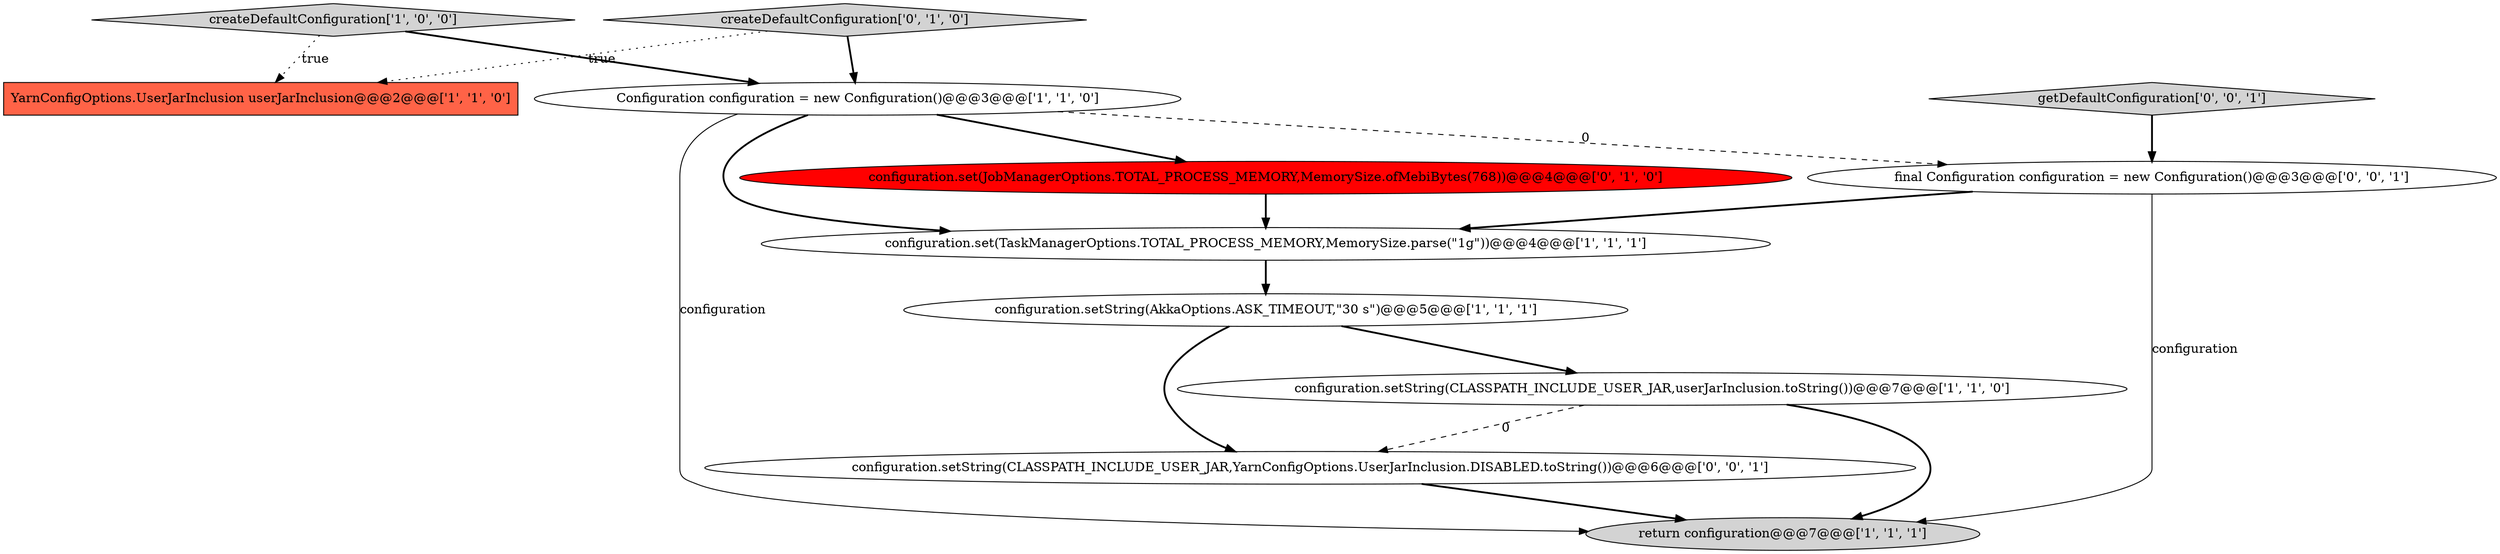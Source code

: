 digraph {
7 [style = filled, label = "configuration.set(JobManagerOptions.TOTAL_PROCESS_MEMORY,MemorySize.ofMebiBytes(768))@@@4@@@['0', '1', '0']", fillcolor = red, shape = ellipse image = "AAA1AAABBB2BBB"];
3 [style = filled, label = "configuration.setString(CLASSPATH_INCLUDE_USER_JAR,userJarInclusion.toString())@@@7@@@['1', '1', '0']", fillcolor = white, shape = ellipse image = "AAA0AAABBB1BBB"];
11 [style = filled, label = "configuration.setString(CLASSPATH_INCLUDE_USER_JAR,YarnConfigOptions.UserJarInclusion.DISABLED.toString())@@@6@@@['0', '0', '1']", fillcolor = white, shape = ellipse image = "AAA0AAABBB3BBB"];
9 [style = filled, label = "getDefaultConfiguration['0', '0', '1']", fillcolor = lightgray, shape = diamond image = "AAA0AAABBB3BBB"];
2 [style = filled, label = "configuration.setString(AkkaOptions.ASK_TIMEOUT,\"30 s\")@@@5@@@['1', '1', '1']", fillcolor = white, shape = ellipse image = "AAA0AAABBB1BBB"];
0 [style = filled, label = "createDefaultConfiguration['1', '0', '0']", fillcolor = lightgray, shape = diamond image = "AAA0AAABBB1BBB"];
5 [style = filled, label = "Configuration configuration = new Configuration()@@@3@@@['1', '1', '0']", fillcolor = white, shape = ellipse image = "AAA0AAABBB1BBB"];
4 [style = filled, label = "YarnConfigOptions.UserJarInclusion userJarInclusion@@@2@@@['1', '1', '0']", fillcolor = tomato, shape = box image = "AAA0AAABBB1BBB"];
6 [style = filled, label = "configuration.set(TaskManagerOptions.TOTAL_PROCESS_MEMORY,MemorySize.parse(\"1g\"))@@@4@@@['1', '1', '1']", fillcolor = white, shape = ellipse image = "AAA0AAABBB1BBB"];
8 [style = filled, label = "createDefaultConfiguration['0', '1', '0']", fillcolor = lightgray, shape = diamond image = "AAA0AAABBB2BBB"];
10 [style = filled, label = "final Configuration configuration = new Configuration()@@@3@@@['0', '0', '1']", fillcolor = white, shape = ellipse image = "AAA0AAABBB3BBB"];
1 [style = filled, label = "return configuration@@@7@@@['1', '1', '1']", fillcolor = lightgray, shape = ellipse image = "AAA0AAABBB1BBB"];
5->7 [style = bold, label=""];
7->6 [style = bold, label=""];
5->6 [style = bold, label=""];
8->5 [style = bold, label=""];
3->1 [style = bold, label=""];
9->10 [style = bold, label=""];
5->1 [style = solid, label="configuration"];
5->10 [style = dashed, label="0"];
11->1 [style = bold, label=""];
3->11 [style = dashed, label="0"];
10->6 [style = bold, label=""];
2->11 [style = bold, label=""];
10->1 [style = solid, label="configuration"];
0->4 [style = dotted, label="true"];
8->4 [style = dotted, label="true"];
2->3 [style = bold, label=""];
0->5 [style = bold, label=""];
6->2 [style = bold, label=""];
}
